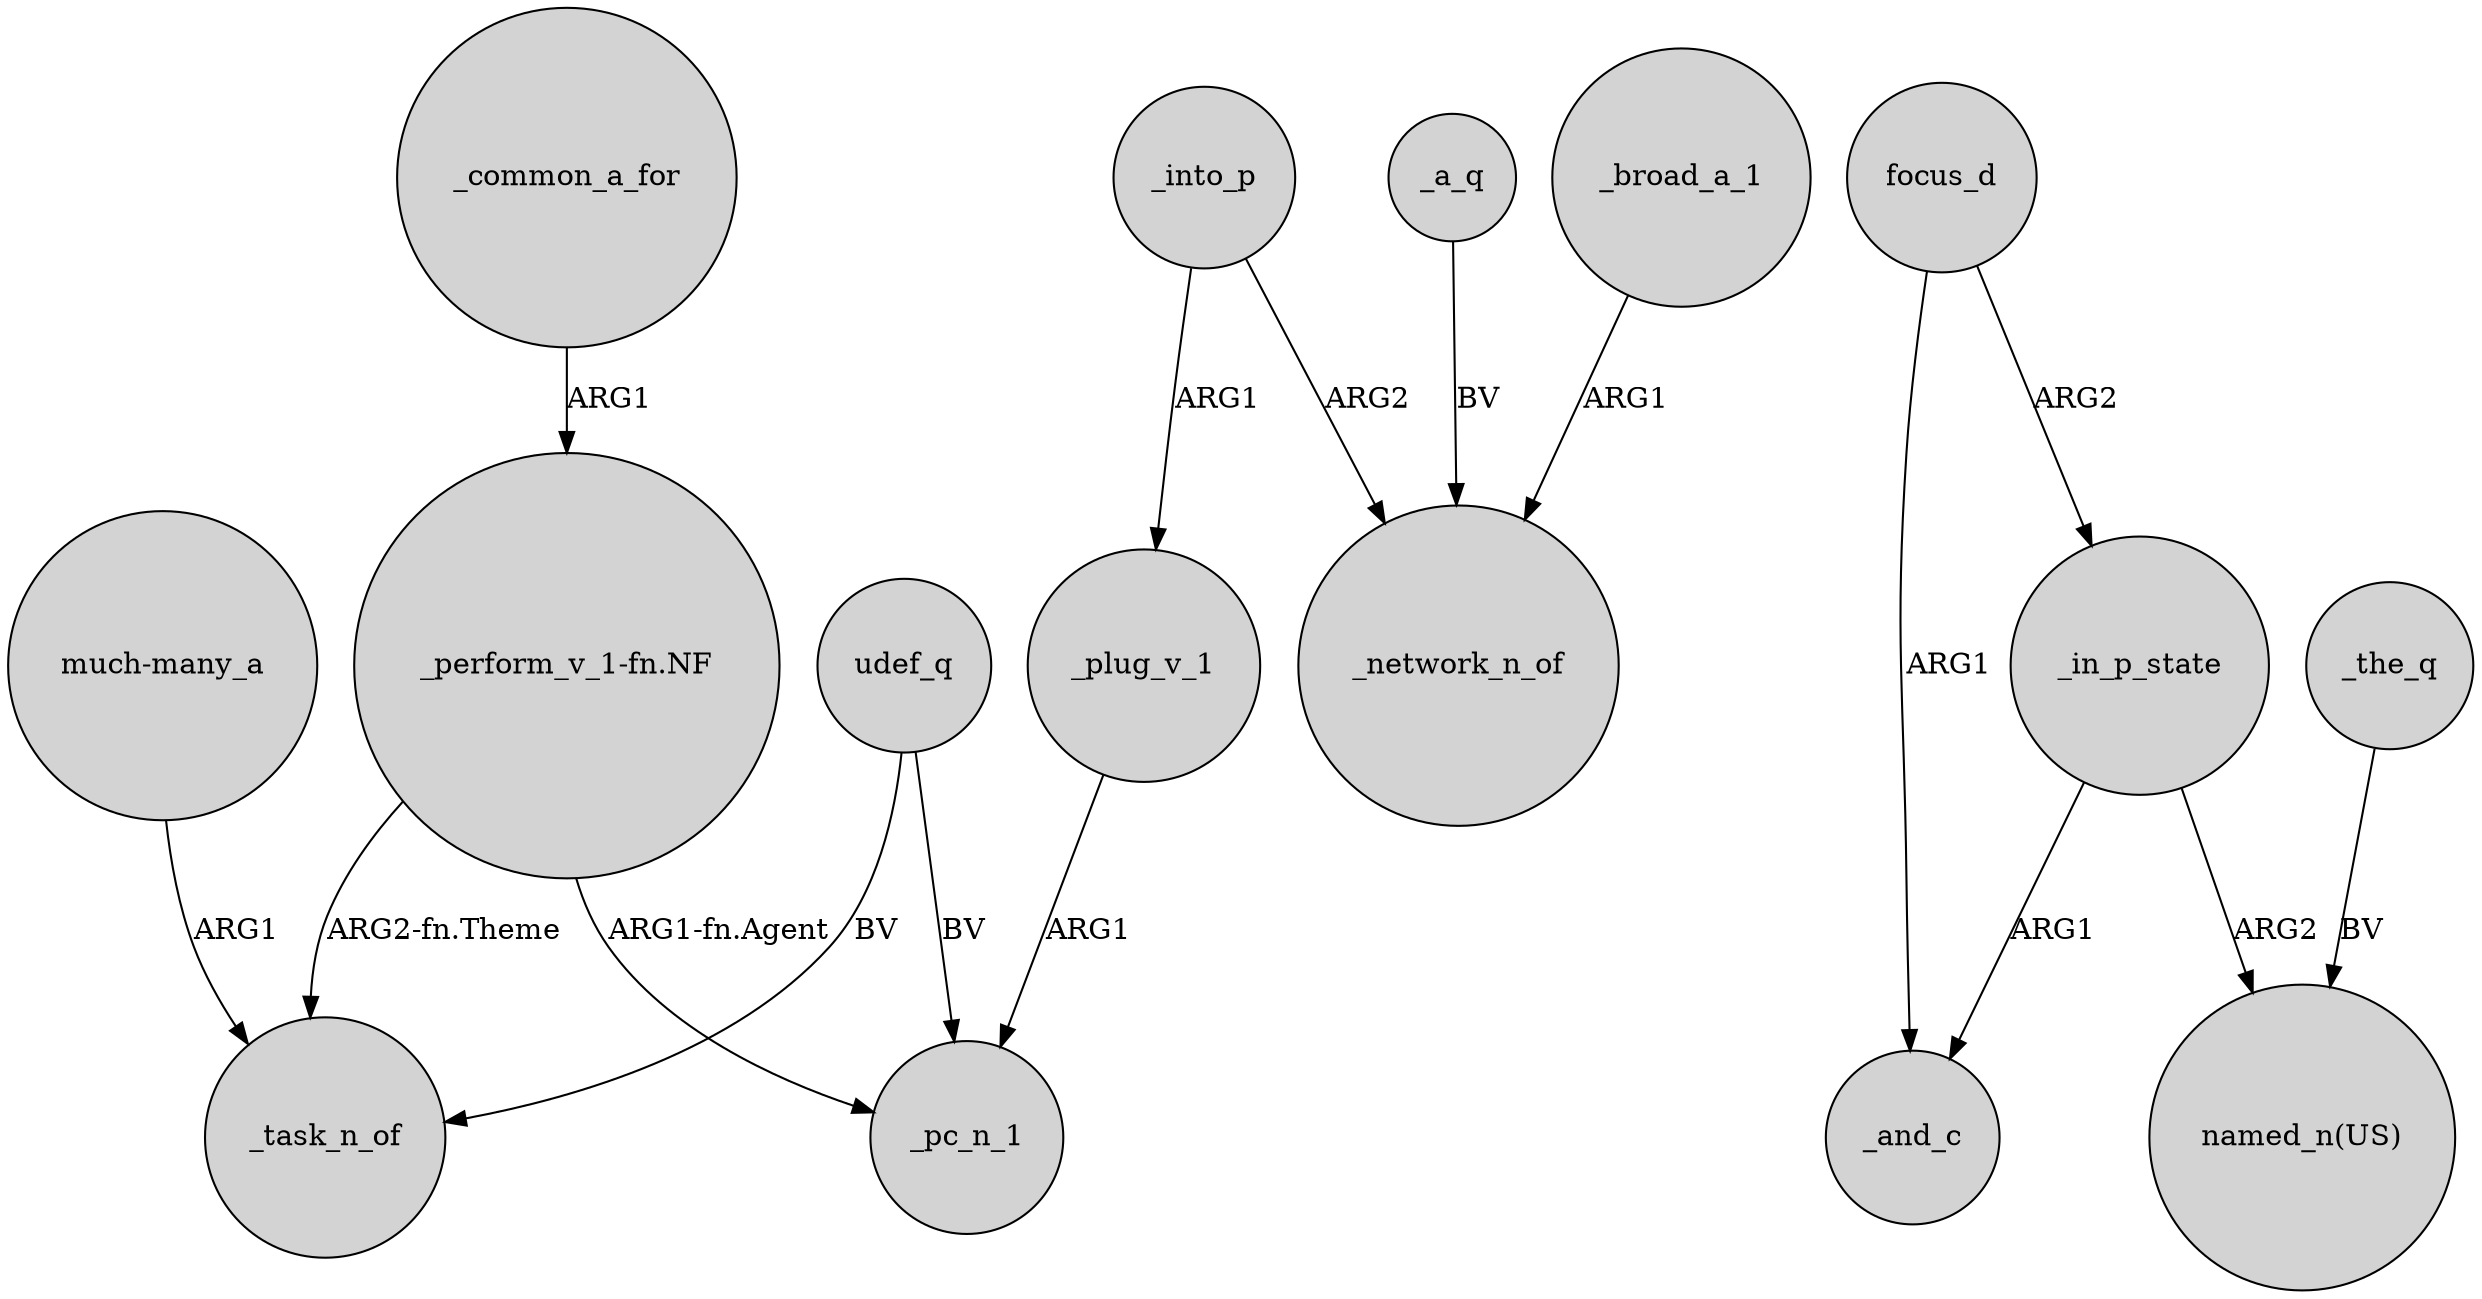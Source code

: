 digraph {
	node [shape=circle style=filled]
	_common_a_for -> "_perform_v_1-fn.NF" [label=ARG1]
	udef_q -> _pc_n_1 [label=BV]
	"_perform_v_1-fn.NF" -> _pc_n_1 [label="ARG1-fn.Agent"]
	_into_p -> _plug_v_1 [label=ARG1]
	_plug_v_1 -> _pc_n_1 [label=ARG1]
	"_perform_v_1-fn.NF" -> _task_n_of [label="ARG2-fn.Theme"]
	_in_p_state -> _and_c [label=ARG1]
	udef_q -> _task_n_of [label=BV]
	"much-many_a" -> _task_n_of [label=ARG1]
	_broad_a_1 -> _network_n_of [label=ARG1]
	_into_p -> _network_n_of [label=ARG2]
	focus_d -> _and_c [label=ARG1]
	_the_q -> "named_n(US)" [label=BV]
	_a_q -> _network_n_of [label=BV]
	_in_p_state -> "named_n(US)" [label=ARG2]
	focus_d -> _in_p_state [label=ARG2]
}
